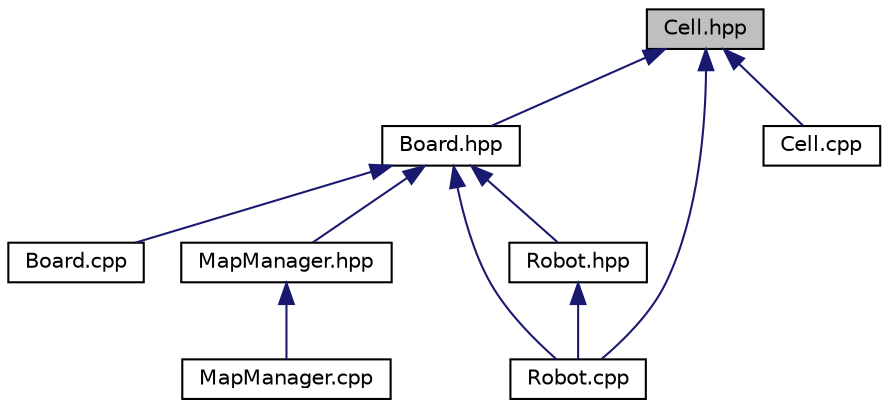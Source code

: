 digraph "Cell.hpp"
{
 // LATEX_PDF_SIZE
  edge [fontname="Helvetica",fontsize="10",labelfontname="Helvetica",labelfontsize="10"];
  node [fontname="Helvetica",fontsize="10",shape=record];
  Node1 [label="Cell.hpp",height=0.2,width=0.4,color="black", fillcolor="grey75", style="filled", fontcolor="black",tooltip="Définition de la classe Cell."];
  Node1 -> Node2 [dir="back",color="midnightblue",fontsize="10",style="solid",fontname="Helvetica"];
  Node2 [label="Board.hpp",height=0.2,width=0.4,color="black", fillcolor="white", style="filled",URL="$_board_8hpp.html",tooltip="Contient la déclaration de la classe Board."];
  Node2 -> Node3 [dir="back",color="midnightblue",fontsize="10",style="solid",fontname="Helvetica"];
  Node3 [label="Board.cpp",height=0.2,width=0.4,color="black", fillcolor="white", style="filled",URL="$_board_8cpp.html",tooltip="Contient l'implémentation de la classe Board."];
  Node2 -> Node4 [dir="back",color="midnightblue",fontsize="10",style="solid",fontname="Helvetica"];
  Node4 [label="MapManager.hpp",height=0.2,width=0.4,color="black", fillcolor="white", style="filled",URL="$_map_manager_8hpp.html",tooltip="Permet de créer, gérer et afficher le plateau de jeu."];
  Node4 -> Node5 [dir="back",color="midnightblue",fontsize="10",style="solid",fontname="Helvetica"];
  Node5 [label="MapManager.cpp",height=0.2,width=0.4,color="black", fillcolor="white", style="filled",URL="$_map_manager_8cpp.html",tooltip="Permet de créer, gérer et afficher le plateau de jeu."];
  Node2 -> Node6 [dir="back",color="midnightblue",fontsize="10",style="solid",fontname="Helvetica"];
  Node6 [label="Robot.cpp",height=0.2,width=0.4,color="black", fillcolor="white", style="filled",URL="$_robot_8cpp.html",tooltip="Implémentation de la classe Robot. ASSE Romain FERRE Cedric, PROCACCIA Paul, LEQUEUX Alexis tp ricoch..."];
  Node2 -> Node7 [dir="back",color="midnightblue",fontsize="10",style="solid",fontname="Helvetica"];
  Node7 [label="Robot.hpp",height=0.2,width=0.4,color="black", fillcolor="white", style="filled",URL="$_robot_8hpp.html",tooltip="La déclaration de la classe Robot. ASSE Romain FERRE Cedric, PROCACCIA Paul, LEQUEUX Alexis tp ricoch..."];
  Node7 -> Node6 [dir="back",color="midnightblue",fontsize="10",style="solid",fontname="Helvetica"];
  Node1 -> Node8 [dir="back",color="midnightblue",fontsize="10",style="solid",fontname="Helvetica"];
  Node8 [label="Cell.cpp",height=0.2,width=0.4,color="black", fillcolor="white", style="filled",URL="$_cell_8cpp.html",tooltip="Définition de la classe Cell."];
  Node1 -> Node6 [dir="back",color="midnightblue",fontsize="10",style="solid",fontname="Helvetica"];
}
